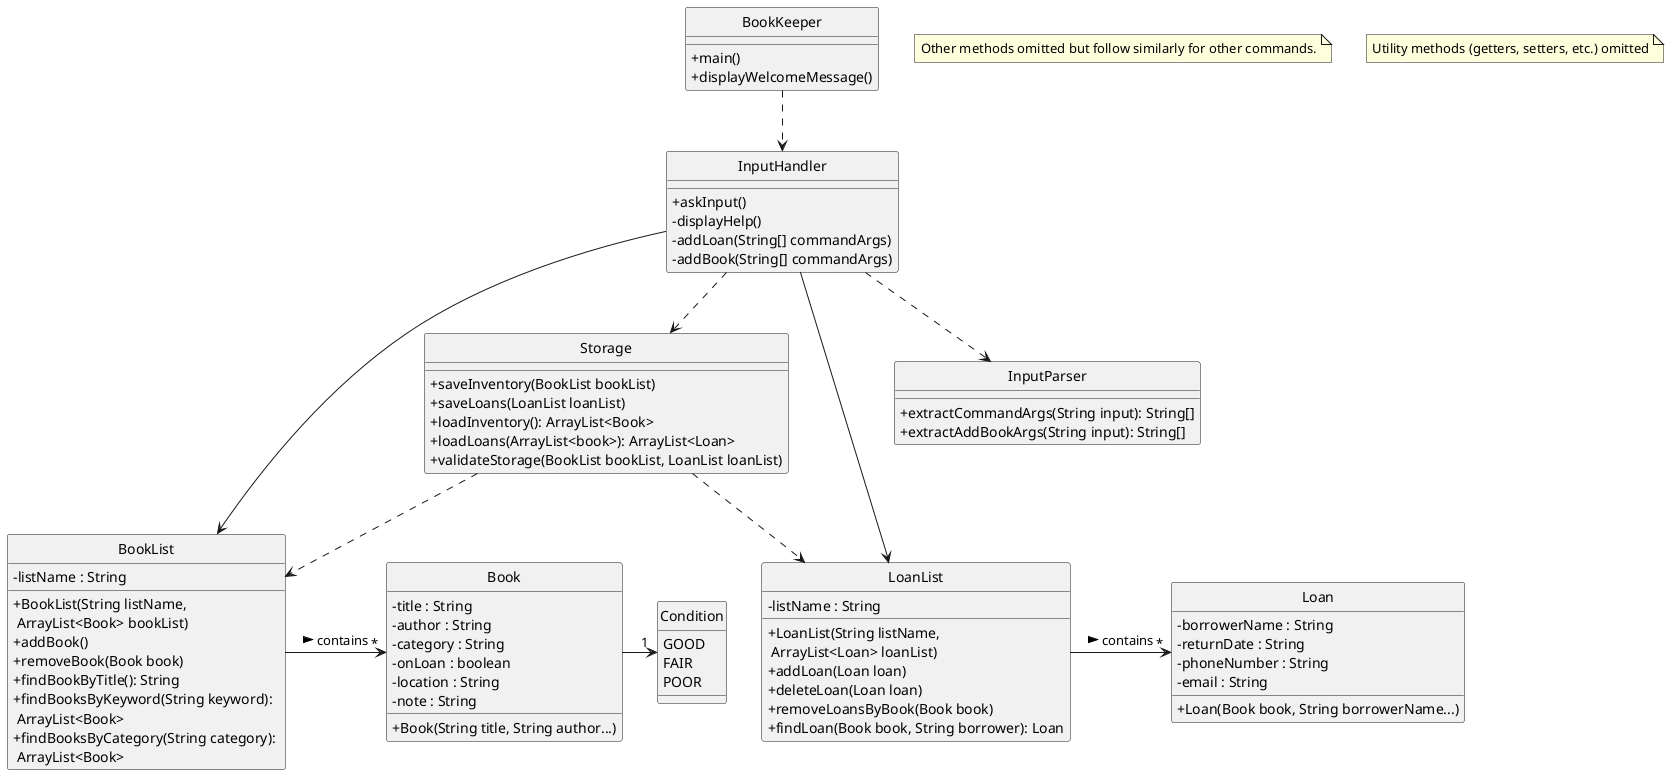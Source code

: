 @startuml
hide circle
skinparam ClassAttributeIconSize 0
show enum

class BookList {
    - listName : String
    + BookList(String listName, \n ArrayList<Book> bookList)
    + addBook()
    + removeBook(Book book)
    + findBookByTitle(): String
    + findBooksByKeyword(String keyword): \n ArrayList<Book>
    + findBooksByCategory(String category): \n ArrayList<Book>
}

class LoanList {
    - listName : String
    + LoanList(String listName, \n ArrayList<Loan> loanList)
    + addLoan(Loan loan)
    + deleteLoan(Loan loan)
    + removeLoansByBook(Book book)
    + findLoan(Book book, String borrower): Loan
}

class Book {
    - title : String
    - author : String
    - category : String
    - onLoan : boolean
    - location : String
    - note : String
    + Book(String title, String author...)
}

class Loan {
    - borrowerName : String
    - returnDate : String
    - phoneNumber : String
    - email : String
    + Loan(Book book, String borrowerName...)
}

enum Condition {
    GOOD
    FAIR
    POOR
}

class Storage {
    + saveInventory(BookList bookList)
    + saveLoans(LoanList loanList)
    + loadInventory(): ArrayList<Book>
    + loadLoans(ArrayList<book>): ArrayList<Loan>
    + validateStorage(BookList bookList, LoanList loanList)
}

class InputHandler {
    + askInput()
    - displayHelp()
    - addLoan(String[] commandArgs)
    - addBook(String[] commandArgs)
}

class InputParser {
    + extractCommandArgs(String input): String[]
    + extractAddBookArgs(String input): String[]
}
note "Other methods omitted but follow similarly for other commands." as N0

class BookKeeper {
    + main()
    + displayWelcomeMessage()
}

note "Utility methods (getters, setters, etc.) omitted" as N1

BookList -> "*" Book : contains >
LoanList -> "*" Loan : contains >
InputHandler --> BookList
InputHandler --> LoanList
InputHandler ..> Storage
InputHandler ..> InputParser
BookKeeper ..> InputHandler
Book -> "1" Condition
Storage ..> BookList
Storage ..> LoanList


@enduml
